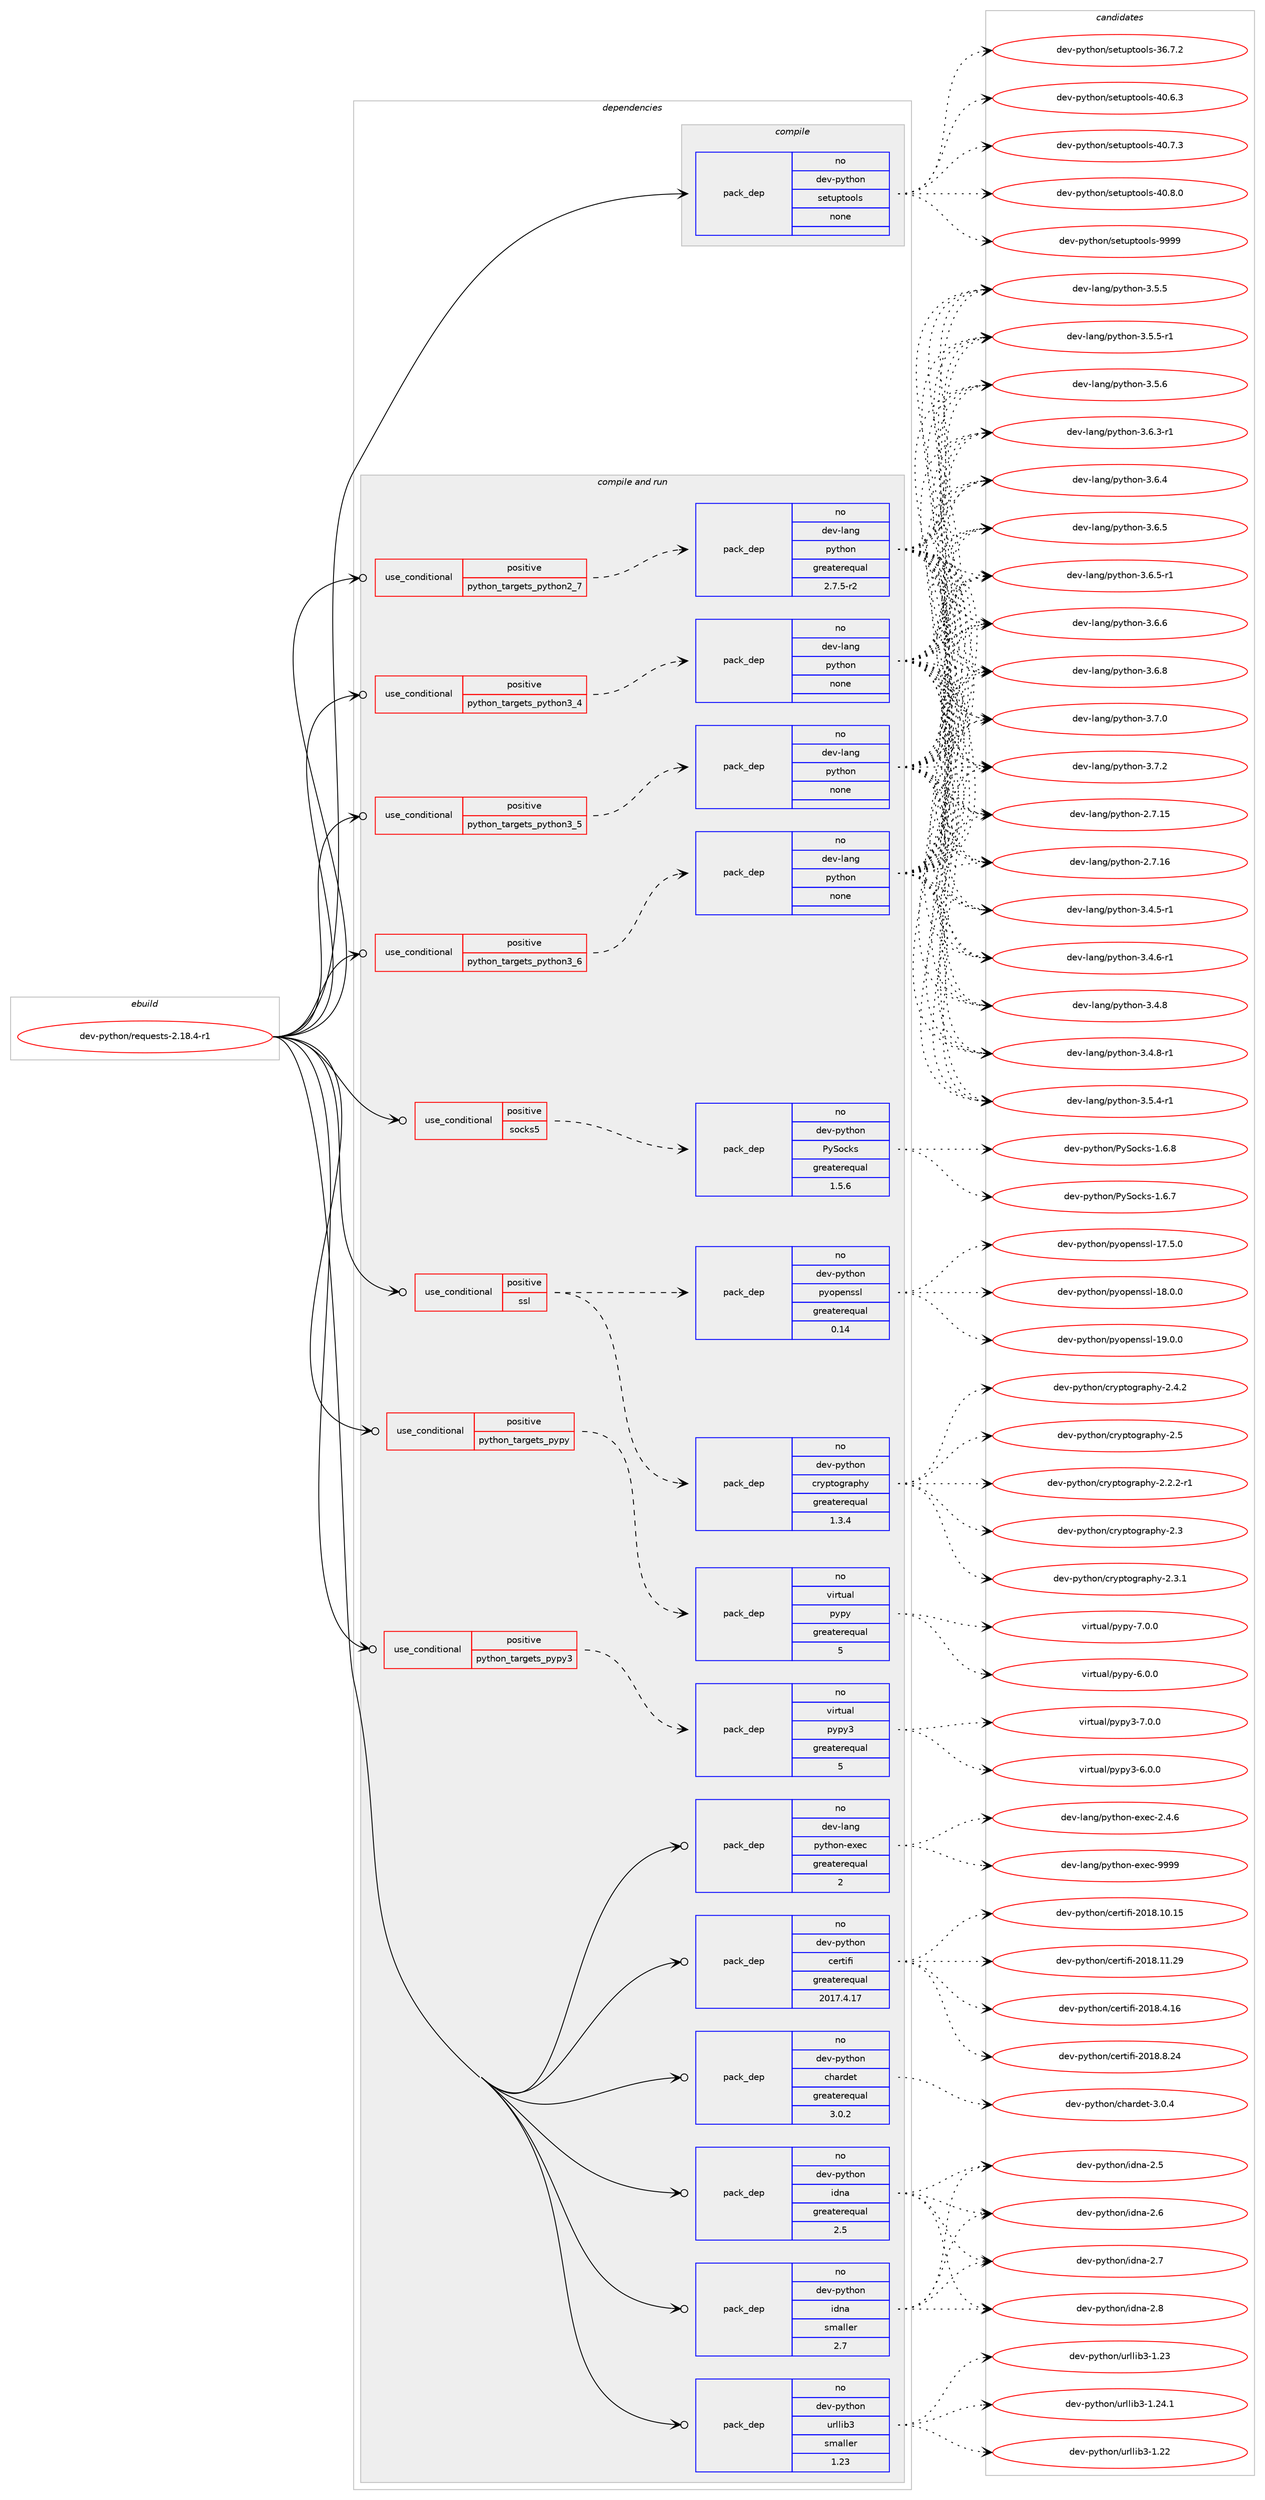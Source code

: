 digraph prolog {

# *************
# Graph options
# *************

newrank=true;
concentrate=true;
compound=true;
graph [rankdir=LR,fontname=Helvetica,fontsize=10,ranksep=1.5];#, ranksep=2.5, nodesep=0.2];
edge  [arrowhead=vee];
node  [fontname=Helvetica,fontsize=10];

# **********
# The ebuild
# **********

subgraph cluster_leftcol {
color=gray;
rank=same;
label=<<i>ebuild</i>>;
id [label="dev-python/requests-2.18.4-r1", color=red, width=4, href="../dev-python/requests-2.18.4-r1.svg"];
}

# ****************
# The dependencies
# ****************

subgraph cluster_midcol {
color=gray;
label=<<i>dependencies</i>>;
subgraph cluster_compile {
fillcolor="#eeeeee";
style=filled;
label=<<i>compile</i>>;
subgraph pack1031733 {
dependency1438862 [label=<<TABLE BORDER="0" CELLBORDER="1" CELLSPACING="0" CELLPADDING="4" WIDTH="220"><TR><TD ROWSPAN="6" CELLPADDING="30">pack_dep</TD></TR><TR><TD WIDTH="110">no</TD></TR><TR><TD>dev-python</TD></TR><TR><TD>setuptools</TD></TR><TR><TD>none</TD></TR><TR><TD></TD></TR></TABLE>>, shape=none, color=blue];
}
id:e -> dependency1438862:w [weight=20,style="solid",arrowhead="vee"];
}
subgraph cluster_compileandrun {
fillcolor="#eeeeee";
style=filled;
label=<<i>compile and run</i>>;
subgraph cond383769 {
dependency1438863 [label=<<TABLE BORDER="0" CELLBORDER="1" CELLSPACING="0" CELLPADDING="4"><TR><TD ROWSPAN="3" CELLPADDING="10">use_conditional</TD></TR><TR><TD>positive</TD></TR><TR><TD>python_targets_pypy</TD></TR></TABLE>>, shape=none, color=red];
subgraph pack1031734 {
dependency1438864 [label=<<TABLE BORDER="0" CELLBORDER="1" CELLSPACING="0" CELLPADDING="4" WIDTH="220"><TR><TD ROWSPAN="6" CELLPADDING="30">pack_dep</TD></TR><TR><TD WIDTH="110">no</TD></TR><TR><TD>virtual</TD></TR><TR><TD>pypy</TD></TR><TR><TD>greaterequal</TD></TR><TR><TD>5</TD></TR></TABLE>>, shape=none, color=blue];
}
dependency1438863:e -> dependency1438864:w [weight=20,style="dashed",arrowhead="vee"];
}
id:e -> dependency1438863:w [weight=20,style="solid",arrowhead="odotvee"];
subgraph cond383770 {
dependency1438865 [label=<<TABLE BORDER="0" CELLBORDER="1" CELLSPACING="0" CELLPADDING="4"><TR><TD ROWSPAN="3" CELLPADDING="10">use_conditional</TD></TR><TR><TD>positive</TD></TR><TR><TD>python_targets_pypy3</TD></TR></TABLE>>, shape=none, color=red];
subgraph pack1031735 {
dependency1438866 [label=<<TABLE BORDER="0" CELLBORDER="1" CELLSPACING="0" CELLPADDING="4" WIDTH="220"><TR><TD ROWSPAN="6" CELLPADDING="30">pack_dep</TD></TR><TR><TD WIDTH="110">no</TD></TR><TR><TD>virtual</TD></TR><TR><TD>pypy3</TD></TR><TR><TD>greaterequal</TD></TR><TR><TD>5</TD></TR></TABLE>>, shape=none, color=blue];
}
dependency1438865:e -> dependency1438866:w [weight=20,style="dashed",arrowhead="vee"];
}
id:e -> dependency1438865:w [weight=20,style="solid",arrowhead="odotvee"];
subgraph cond383771 {
dependency1438867 [label=<<TABLE BORDER="0" CELLBORDER="1" CELLSPACING="0" CELLPADDING="4"><TR><TD ROWSPAN="3" CELLPADDING="10">use_conditional</TD></TR><TR><TD>positive</TD></TR><TR><TD>python_targets_python2_7</TD></TR></TABLE>>, shape=none, color=red];
subgraph pack1031736 {
dependency1438868 [label=<<TABLE BORDER="0" CELLBORDER="1" CELLSPACING="0" CELLPADDING="4" WIDTH="220"><TR><TD ROWSPAN="6" CELLPADDING="30">pack_dep</TD></TR><TR><TD WIDTH="110">no</TD></TR><TR><TD>dev-lang</TD></TR><TR><TD>python</TD></TR><TR><TD>greaterequal</TD></TR><TR><TD>2.7.5-r2</TD></TR></TABLE>>, shape=none, color=blue];
}
dependency1438867:e -> dependency1438868:w [weight=20,style="dashed",arrowhead="vee"];
}
id:e -> dependency1438867:w [weight=20,style="solid",arrowhead="odotvee"];
subgraph cond383772 {
dependency1438869 [label=<<TABLE BORDER="0" CELLBORDER="1" CELLSPACING="0" CELLPADDING="4"><TR><TD ROWSPAN="3" CELLPADDING="10">use_conditional</TD></TR><TR><TD>positive</TD></TR><TR><TD>python_targets_python3_4</TD></TR></TABLE>>, shape=none, color=red];
subgraph pack1031737 {
dependency1438870 [label=<<TABLE BORDER="0" CELLBORDER="1" CELLSPACING="0" CELLPADDING="4" WIDTH="220"><TR><TD ROWSPAN="6" CELLPADDING="30">pack_dep</TD></TR><TR><TD WIDTH="110">no</TD></TR><TR><TD>dev-lang</TD></TR><TR><TD>python</TD></TR><TR><TD>none</TD></TR><TR><TD></TD></TR></TABLE>>, shape=none, color=blue];
}
dependency1438869:e -> dependency1438870:w [weight=20,style="dashed",arrowhead="vee"];
}
id:e -> dependency1438869:w [weight=20,style="solid",arrowhead="odotvee"];
subgraph cond383773 {
dependency1438871 [label=<<TABLE BORDER="0" CELLBORDER="1" CELLSPACING="0" CELLPADDING="4"><TR><TD ROWSPAN="3" CELLPADDING="10">use_conditional</TD></TR><TR><TD>positive</TD></TR><TR><TD>python_targets_python3_5</TD></TR></TABLE>>, shape=none, color=red];
subgraph pack1031738 {
dependency1438872 [label=<<TABLE BORDER="0" CELLBORDER="1" CELLSPACING="0" CELLPADDING="4" WIDTH="220"><TR><TD ROWSPAN="6" CELLPADDING="30">pack_dep</TD></TR><TR><TD WIDTH="110">no</TD></TR><TR><TD>dev-lang</TD></TR><TR><TD>python</TD></TR><TR><TD>none</TD></TR><TR><TD></TD></TR></TABLE>>, shape=none, color=blue];
}
dependency1438871:e -> dependency1438872:w [weight=20,style="dashed",arrowhead="vee"];
}
id:e -> dependency1438871:w [weight=20,style="solid",arrowhead="odotvee"];
subgraph cond383774 {
dependency1438873 [label=<<TABLE BORDER="0" CELLBORDER="1" CELLSPACING="0" CELLPADDING="4"><TR><TD ROWSPAN="3" CELLPADDING="10">use_conditional</TD></TR><TR><TD>positive</TD></TR><TR><TD>python_targets_python3_6</TD></TR></TABLE>>, shape=none, color=red];
subgraph pack1031739 {
dependency1438874 [label=<<TABLE BORDER="0" CELLBORDER="1" CELLSPACING="0" CELLPADDING="4" WIDTH="220"><TR><TD ROWSPAN="6" CELLPADDING="30">pack_dep</TD></TR><TR><TD WIDTH="110">no</TD></TR><TR><TD>dev-lang</TD></TR><TR><TD>python</TD></TR><TR><TD>none</TD></TR><TR><TD></TD></TR></TABLE>>, shape=none, color=blue];
}
dependency1438873:e -> dependency1438874:w [weight=20,style="dashed",arrowhead="vee"];
}
id:e -> dependency1438873:w [weight=20,style="solid",arrowhead="odotvee"];
subgraph cond383775 {
dependency1438875 [label=<<TABLE BORDER="0" CELLBORDER="1" CELLSPACING="0" CELLPADDING="4"><TR><TD ROWSPAN="3" CELLPADDING="10">use_conditional</TD></TR><TR><TD>positive</TD></TR><TR><TD>socks5</TD></TR></TABLE>>, shape=none, color=red];
subgraph pack1031740 {
dependency1438876 [label=<<TABLE BORDER="0" CELLBORDER="1" CELLSPACING="0" CELLPADDING="4" WIDTH="220"><TR><TD ROWSPAN="6" CELLPADDING="30">pack_dep</TD></TR><TR><TD WIDTH="110">no</TD></TR><TR><TD>dev-python</TD></TR><TR><TD>PySocks</TD></TR><TR><TD>greaterequal</TD></TR><TR><TD>1.5.6</TD></TR></TABLE>>, shape=none, color=blue];
}
dependency1438875:e -> dependency1438876:w [weight=20,style="dashed",arrowhead="vee"];
}
id:e -> dependency1438875:w [weight=20,style="solid",arrowhead="odotvee"];
subgraph cond383776 {
dependency1438877 [label=<<TABLE BORDER="0" CELLBORDER="1" CELLSPACING="0" CELLPADDING="4"><TR><TD ROWSPAN="3" CELLPADDING="10">use_conditional</TD></TR><TR><TD>positive</TD></TR><TR><TD>ssl</TD></TR></TABLE>>, shape=none, color=red];
subgraph pack1031741 {
dependency1438878 [label=<<TABLE BORDER="0" CELLBORDER="1" CELLSPACING="0" CELLPADDING="4" WIDTH="220"><TR><TD ROWSPAN="6" CELLPADDING="30">pack_dep</TD></TR><TR><TD WIDTH="110">no</TD></TR><TR><TD>dev-python</TD></TR><TR><TD>cryptography</TD></TR><TR><TD>greaterequal</TD></TR><TR><TD>1.3.4</TD></TR></TABLE>>, shape=none, color=blue];
}
dependency1438877:e -> dependency1438878:w [weight=20,style="dashed",arrowhead="vee"];
subgraph pack1031742 {
dependency1438879 [label=<<TABLE BORDER="0" CELLBORDER="1" CELLSPACING="0" CELLPADDING="4" WIDTH="220"><TR><TD ROWSPAN="6" CELLPADDING="30">pack_dep</TD></TR><TR><TD WIDTH="110">no</TD></TR><TR><TD>dev-python</TD></TR><TR><TD>pyopenssl</TD></TR><TR><TD>greaterequal</TD></TR><TR><TD>0.14</TD></TR></TABLE>>, shape=none, color=blue];
}
dependency1438877:e -> dependency1438879:w [weight=20,style="dashed",arrowhead="vee"];
}
id:e -> dependency1438877:w [weight=20,style="solid",arrowhead="odotvee"];
subgraph pack1031743 {
dependency1438880 [label=<<TABLE BORDER="0" CELLBORDER="1" CELLSPACING="0" CELLPADDING="4" WIDTH="220"><TR><TD ROWSPAN="6" CELLPADDING="30">pack_dep</TD></TR><TR><TD WIDTH="110">no</TD></TR><TR><TD>dev-lang</TD></TR><TR><TD>python-exec</TD></TR><TR><TD>greaterequal</TD></TR><TR><TD>2</TD></TR></TABLE>>, shape=none, color=blue];
}
id:e -> dependency1438880:w [weight=20,style="solid",arrowhead="odotvee"];
subgraph pack1031744 {
dependency1438881 [label=<<TABLE BORDER="0" CELLBORDER="1" CELLSPACING="0" CELLPADDING="4" WIDTH="220"><TR><TD ROWSPAN="6" CELLPADDING="30">pack_dep</TD></TR><TR><TD WIDTH="110">no</TD></TR><TR><TD>dev-python</TD></TR><TR><TD>certifi</TD></TR><TR><TD>greaterequal</TD></TR><TR><TD>2017.4.17</TD></TR></TABLE>>, shape=none, color=blue];
}
id:e -> dependency1438881:w [weight=20,style="solid",arrowhead="odotvee"];
subgraph pack1031745 {
dependency1438882 [label=<<TABLE BORDER="0" CELLBORDER="1" CELLSPACING="0" CELLPADDING="4" WIDTH="220"><TR><TD ROWSPAN="6" CELLPADDING="30">pack_dep</TD></TR><TR><TD WIDTH="110">no</TD></TR><TR><TD>dev-python</TD></TR><TR><TD>chardet</TD></TR><TR><TD>greaterequal</TD></TR><TR><TD>3.0.2</TD></TR></TABLE>>, shape=none, color=blue];
}
id:e -> dependency1438882:w [weight=20,style="solid",arrowhead="odotvee"];
subgraph pack1031746 {
dependency1438883 [label=<<TABLE BORDER="0" CELLBORDER="1" CELLSPACING="0" CELLPADDING="4" WIDTH="220"><TR><TD ROWSPAN="6" CELLPADDING="30">pack_dep</TD></TR><TR><TD WIDTH="110">no</TD></TR><TR><TD>dev-python</TD></TR><TR><TD>idna</TD></TR><TR><TD>greaterequal</TD></TR><TR><TD>2.5</TD></TR></TABLE>>, shape=none, color=blue];
}
id:e -> dependency1438883:w [weight=20,style="solid",arrowhead="odotvee"];
subgraph pack1031747 {
dependency1438884 [label=<<TABLE BORDER="0" CELLBORDER="1" CELLSPACING="0" CELLPADDING="4" WIDTH="220"><TR><TD ROWSPAN="6" CELLPADDING="30">pack_dep</TD></TR><TR><TD WIDTH="110">no</TD></TR><TR><TD>dev-python</TD></TR><TR><TD>idna</TD></TR><TR><TD>smaller</TD></TR><TR><TD>2.7</TD></TR></TABLE>>, shape=none, color=blue];
}
id:e -> dependency1438884:w [weight=20,style="solid",arrowhead="odotvee"];
subgraph pack1031748 {
dependency1438885 [label=<<TABLE BORDER="0" CELLBORDER="1" CELLSPACING="0" CELLPADDING="4" WIDTH="220"><TR><TD ROWSPAN="6" CELLPADDING="30">pack_dep</TD></TR><TR><TD WIDTH="110">no</TD></TR><TR><TD>dev-python</TD></TR><TR><TD>urllib3</TD></TR><TR><TD>smaller</TD></TR><TR><TD>1.23</TD></TR></TABLE>>, shape=none, color=blue];
}
id:e -> dependency1438885:w [weight=20,style="solid",arrowhead="odotvee"];
}
subgraph cluster_run {
fillcolor="#eeeeee";
style=filled;
label=<<i>run</i>>;
}
}

# **************
# The candidates
# **************

subgraph cluster_choices {
rank=same;
color=gray;
label=<<i>candidates</i>>;

subgraph choice1031733 {
color=black;
nodesep=1;
choice100101118451121211161041111104711510111611711211611111110811545515446554650 [label="dev-python/setuptools-36.7.2", color=red, width=4,href="../dev-python/setuptools-36.7.2.svg"];
choice100101118451121211161041111104711510111611711211611111110811545524846544651 [label="dev-python/setuptools-40.6.3", color=red, width=4,href="../dev-python/setuptools-40.6.3.svg"];
choice100101118451121211161041111104711510111611711211611111110811545524846554651 [label="dev-python/setuptools-40.7.3", color=red, width=4,href="../dev-python/setuptools-40.7.3.svg"];
choice100101118451121211161041111104711510111611711211611111110811545524846564648 [label="dev-python/setuptools-40.8.0", color=red, width=4,href="../dev-python/setuptools-40.8.0.svg"];
choice10010111845112121116104111110471151011161171121161111111081154557575757 [label="dev-python/setuptools-9999", color=red, width=4,href="../dev-python/setuptools-9999.svg"];
dependency1438862:e -> choice100101118451121211161041111104711510111611711211611111110811545515446554650:w [style=dotted,weight="100"];
dependency1438862:e -> choice100101118451121211161041111104711510111611711211611111110811545524846544651:w [style=dotted,weight="100"];
dependency1438862:e -> choice100101118451121211161041111104711510111611711211611111110811545524846554651:w [style=dotted,weight="100"];
dependency1438862:e -> choice100101118451121211161041111104711510111611711211611111110811545524846564648:w [style=dotted,weight="100"];
dependency1438862:e -> choice10010111845112121116104111110471151011161171121161111111081154557575757:w [style=dotted,weight="100"];
}
subgraph choice1031734 {
color=black;
nodesep=1;
choice1181051141161179710847112121112121455446484648 [label="virtual/pypy-6.0.0", color=red, width=4,href="../virtual/pypy-6.0.0.svg"];
choice1181051141161179710847112121112121455546484648 [label="virtual/pypy-7.0.0", color=red, width=4,href="../virtual/pypy-7.0.0.svg"];
dependency1438864:e -> choice1181051141161179710847112121112121455446484648:w [style=dotted,weight="100"];
dependency1438864:e -> choice1181051141161179710847112121112121455546484648:w [style=dotted,weight="100"];
}
subgraph choice1031735 {
color=black;
nodesep=1;
choice118105114116117971084711212111212151455446484648 [label="virtual/pypy3-6.0.0", color=red, width=4,href="../virtual/pypy3-6.0.0.svg"];
choice118105114116117971084711212111212151455546484648 [label="virtual/pypy3-7.0.0", color=red, width=4,href="../virtual/pypy3-7.0.0.svg"];
dependency1438866:e -> choice118105114116117971084711212111212151455446484648:w [style=dotted,weight="100"];
dependency1438866:e -> choice118105114116117971084711212111212151455546484648:w [style=dotted,weight="100"];
}
subgraph choice1031736 {
color=black;
nodesep=1;
choice10010111845108971101034711212111610411111045504655464953 [label="dev-lang/python-2.7.15", color=red, width=4,href="../dev-lang/python-2.7.15.svg"];
choice10010111845108971101034711212111610411111045504655464954 [label="dev-lang/python-2.7.16", color=red, width=4,href="../dev-lang/python-2.7.16.svg"];
choice1001011184510897110103471121211161041111104551465246534511449 [label="dev-lang/python-3.4.5-r1", color=red, width=4,href="../dev-lang/python-3.4.5-r1.svg"];
choice1001011184510897110103471121211161041111104551465246544511449 [label="dev-lang/python-3.4.6-r1", color=red, width=4,href="../dev-lang/python-3.4.6-r1.svg"];
choice100101118451089711010347112121116104111110455146524656 [label="dev-lang/python-3.4.8", color=red, width=4,href="../dev-lang/python-3.4.8.svg"];
choice1001011184510897110103471121211161041111104551465246564511449 [label="dev-lang/python-3.4.8-r1", color=red, width=4,href="../dev-lang/python-3.4.8-r1.svg"];
choice1001011184510897110103471121211161041111104551465346524511449 [label="dev-lang/python-3.5.4-r1", color=red, width=4,href="../dev-lang/python-3.5.4-r1.svg"];
choice100101118451089711010347112121116104111110455146534653 [label="dev-lang/python-3.5.5", color=red, width=4,href="../dev-lang/python-3.5.5.svg"];
choice1001011184510897110103471121211161041111104551465346534511449 [label="dev-lang/python-3.5.5-r1", color=red, width=4,href="../dev-lang/python-3.5.5-r1.svg"];
choice100101118451089711010347112121116104111110455146534654 [label="dev-lang/python-3.5.6", color=red, width=4,href="../dev-lang/python-3.5.6.svg"];
choice1001011184510897110103471121211161041111104551465446514511449 [label="dev-lang/python-3.6.3-r1", color=red, width=4,href="../dev-lang/python-3.6.3-r1.svg"];
choice100101118451089711010347112121116104111110455146544652 [label="dev-lang/python-3.6.4", color=red, width=4,href="../dev-lang/python-3.6.4.svg"];
choice100101118451089711010347112121116104111110455146544653 [label="dev-lang/python-3.6.5", color=red, width=4,href="../dev-lang/python-3.6.5.svg"];
choice1001011184510897110103471121211161041111104551465446534511449 [label="dev-lang/python-3.6.5-r1", color=red, width=4,href="../dev-lang/python-3.6.5-r1.svg"];
choice100101118451089711010347112121116104111110455146544654 [label="dev-lang/python-3.6.6", color=red, width=4,href="../dev-lang/python-3.6.6.svg"];
choice100101118451089711010347112121116104111110455146544656 [label="dev-lang/python-3.6.8", color=red, width=4,href="../dev-lang/python-3.6.8.svg"];
choice100101118451089711010347112121116104111110455146554648 [label="dev-lang/python-3.7.0", color=red, width=4,href="../dev-lang/python-3.7.0.svg"];
choice100101118451089711010347112121116104111110455146554650 [label="dev-lang/python-3.7.2", color=red, width=4,href="../dev-lang/python-3.7.2.svg"];
dependency1438868:e -> choice10010111845108971101034711212111610411111045504655464953:w [style=dotted,weight="100"];
dependency1438868:e -> choice10010111845108971101034711212111610411111045504655464954:w [style=dotted,weight="100"];
dependency1438868:e -> choice1001011184510897110103471121211161041111104551465246534511449:w [style=dotted,weight="100"];
dependency1438868:e -> choice1001011184510897110103471121211161041111104551465246544511449:w [style=dotted,weight="100"];
dependency1438868:e -> choice100101118451089711010347112121116104111110455146524656:w [style=dotted,weight="100"];
dependency1438868:e -> choice1001011184510897110103471121211161041111104551465246564511449:w [style=dotted,weight="100"];
dependency1438868:e -> choice1001011184510897110103471121211161041111104551465346524511449:w [style=dotted,weight="100"];
dependency1438868:e -> choice100101118451089711010347112121116104111110455146534653:w [style=dotted,weight="100"];
dependency1438868:e -> choice1001011184510897110103471121211161041111104551465346534511449:w [style=dotted,weight="100"];
dependency1438868:e -> choice100101118451089711010347112121116104111110455146534654:w [style=dotted,weight="100"];
dependency1438868:e -> choice1001011184510897110103471121211161041111104551465446514511449:w [style=dotted,weight="100"];
dependency1438868:e -> choice100101118451089711010347112121116104111110455146544652:w [style=dotted,weight="100"];
dependency1438868:e -> choice100101118451089711010347112121116104111110455146544653:w [style=dotted,weight="100"];
dependency1438868:e -> choice1001011184510897110103471121211161041111104551465446534511449:w [style=dotted,weight="100"];
dependency1438868:e -> choice100101118451089711010347112121116104111110455146544654:w [style=dotted,weight="100"];
dependency1438868:e -> choice100101118451089711010347112121116104111110455146544656:w [style=dotted,weight="100"];
dependency1438868:e -> choice100101118451089711010347112121116104111110455146554648:w [style=dotted,weight="100"];
dependency1438868:e -> choice100101118451089711010347112121116104111110455146554650:w [style=dotted,weight="100"];
}
subgraph choice1031737 {
color=black;
nodesep=1;
choice10010111845108971101034711212111610411111045504655464953 [label="dev-lang/python-2.7.15", color=red, width=4,href="../dev-lang/python-2.7.15.svg"];
choice10010111845108971101034711212111610411111045504655464954 [label="dev-lang/python-2.7.16", color=red, width=4,href="../dev-lang/python-2.7.16.svg"];
choice1001011184510897110103471121211161041111104551465246534511449 [label="dev-lang/python-3.4.5-r1", color=red, width=4,href="../dev-lang/python-3.4.5-r1.svg"];
choice1001011184510897110103471121211161041111104551465246544511449 [label="dev-lang/python-3.4.6-r1", color=red, width=4,href="../dev-lang/python-3.4.6-r1.svg"];
choice100101118451089711010347112121116104111110455146524656 [label="dev-lang/python-3.4.8", color=red, width=4,href="../dev-lang/python-3.4.8.svg"];
choice1001011184510897110103471121211161041111104551465246564511449 [label="dev-lang/python-3.4.8-r1", color=red, width=4,href="../dev-lang/python-3.4.8-r1.svg"];
choice1001011184510897110103471121211161041111104551465346524511449 [label="dev-lang/python-3.5.4-r1", color=red, width=4,href="../dev-lang/python-3.5.4-r1.svg"];
choice100101118451089711010347112121116104111110455146534653 [label="dev-lang/python-3.5.5", color=red, width=4,href="../dev-lang/python-3.5.5.svg"];
choice1001011184510897110103471121211161041111104551465346534511449 [label="dev-lang/python-3.5.5-r1", color=red, width=4,href="../dev-lang/python-3.5.5-r1.svg"];
choice100101118451089711010347112121116104111110455146534654 [label="dev-lang/python-3.5.6", color=red, width=4,href="../dev-lang/python-3.5.6.svg"];
choice1001011184510897110103471121211161041111104551465446514511449 [label="dev-lang/python-3.6.3-r1", color=red, width=4,href="../dev-lang/python-3.6.3-r1.svg"];
choice100101118451089711010347112121116104111110455146544652 [label="dev-lang/python-3.6.4", color=red, width=4,href="../dev-lang/python-3.6.4.svg"];
choice100101118451089711010347112121116104111110455146544653 [label="dev-lang/python-3.6.5", color=red, width=4,href="../dev-lang/python-3.6.5.svg"];
choice1001011184510897110103471121211161041111104551465446534511449 [label="dev-lang/python-3.6.5-r1", color=red, width=4,href="../dev-lang/python-3.6.5-r1.svg"];
choice100101118451089711010347112121116104111110455146544654 [label="dev-lang/python-3.6.6", color=red, width=4,href="../dev-lang/python-3.6.6.svg"];
choice100101118451089711010347112121116104111110455146544656 [label="dev-lang/python-3.6.8", color=red, width=4,href="../dev-lang/python-3.6.8.svg"];
choice100101118451089711010347112121116104111110455146554648 [label="dev-lang/python-3.7.0", color=red, width=4,href="../dev-lang/python-3.7.0.svg"];
choice100101118451089711010347112121116104111110455146554650 [label="dev-lang/python-3.7.2", color=red, width=4,href="../dev-lang/python-3.7.2.svg"];
dependency1438870:e -> choice10010111845108971101034711212111610411111045504655464953:w [style=dotted,weight="100"];
dependency1438870:e -> choice10010111845108971101034711212111610411111045504655464954:w [style=dotted,weight="100"];
dependency1438870:e -> choice1001011184510897110103471121211161041111104551465246534511449:w [style=dotted,weight="100"];
dependency1438870:e -> choice1001011184510897110103471121211161041111104551465246544511449:w [style=dotted,weight="100"];
dependency1438870:e -> choice100101118451089711010347112121116104111110455146524656:w [style=dotted,weight="100"];
dependency1438870:e -> choice1001011184510897110103471121211161041111104551465246564511449:w [style=dotted,weight="100"];
dependency1438870:e -> choice1001011184510897110103471121211161041111104551465346524511449:w [style=dotted,weight="100"];
dependency1438870:e -> choice100101118451089711010347112121116104111110455146534653:w [style=dotted,weight="100"];
dependency1438870:e -> choice1001011184510897110103471121211161041111104551465346534511449:w [style=dotted,weight="100"];
dependency1438870:e -> choice100101118451089711010347112121116104111110455146534654:w [style=dotted,weight="100"];
dependency1438870:e -> choice1001011184510897110103471121211161041111104551465446514511449:w [style=dotted,weight="100"];
dependency1438870:e -> choice100101118451089711010347112121116104111110455146544652:w [style=dotted,weight="100"];
dependency1438870:e -> choice100101118451089711010347112121116104111110455146544653:w [style=dotted,weight="100"];
dependency1438870:e -> choice1001011184510897110103471121211161041111104551465446534511449:w [style=dotted,weight="100"];
dependency1438870:e -> choice100101118451089711010347112121116104111110455146544654:w [style=dotted,weight="100"];
dependency1438870:e -> choice100101118451089711010347112121116104111110455146544656:w [style=dotted,weight="100"];
dependency1438870:e -> choice100101118451089711010347112121116104111110455146554648:w [style=dotted,weight="100"];
dependency1438870:e -> choice100101118451089711010347112121116104111110455146554650:w [style=dotted,weight="100"];
}
subgraph choice1031738 {
color=black;
nodesep=1;
choice10010111845108971101034711212111610411111045504655464953 [label="dev-lang/python-2.7.15", color=red, width=4,href="../dev-lang/python-2.7.15.svg"];
choice10010111845108971101034711212111610411111045504655464954 [label="dev-lang/python-2.7.16", color=red, width=4,href="../dev-lang/python-2.7.16.svg"];
choice1001011184510897110103471121211161041111104551465246534511449 [label="dev-lang/python-3.4.5-r1", color=red, width=4,href="../dev-lang/python-3.4.5-r1.svg"];
choice1001011184510897110103471121211161041111104551465246544511449 [label="dev-lang/python-3.4.6-r1", color=red, width=4,href="../dev-lang/python-3.4.6-r1.svg"];
choice100101118451089711010347112121116104111110455146524656 [label="dev-lang/python-3.4.8", color=red, width=4,href="../dev-lang/python-3.4.8.svg"];
choice1001011184510897110103471121211161041111104551465246564511449 [label="dev-lang/python-3.4.8-r1", color=red, width=4,href="../dev-lang/python-3.4.8-r1.svg"];
choice1001011184510897110103471121211161041111104551465346524511449 [label="dev-lang/python-3.5.4-r1", color=red, width=4,href="../dev-lang/python-3.5.4-r1.svg"];
choice100101118451089711010347112121116104111110455146534653 [label="dev-lang/python-3.5.5", color=red, width=4,href="../dev-lang/python-3.5.5.svg"];
choice1001011184510897110103471121211161041111104551465346534511449 [label="dev-lang/python-3.5.5-r1", color=red, width=4,href="../dev-lang/python-3.5.5-r1.svg"];
choice100101118451089711010347112121116104111110455146534654 [label="dev-lang/python-3.5.6", color=red, width=4,href="../dev-lang/python-3.5.6.svg"];
choice1001011184510897110103471121211161041111104551465446514511449 [label="dev-lang/python-3.6.3-r1", color=red, width=4,href="../dev-lang/python-3.6.3-r1.svg"];
choice100101118451089711010347112121116104111110455146544652 [label="dev-lang/python-3.6.4", color=red, width=4,href="../dev-lang/python-3.6.4.svg"];
choice100101118451089711010347112121116104111110455146544653 [label="dev-lang/python-3.6.5", color=red, width=4,href="../dev-lang/python-3.6.5.svg"];
choice1001011184510897110103471121211161041111104551465446534511449 [label="dev-lang/python-3.6.5-r1", color=red, width=4,href="../dev-lang/python-3.6.5-r1.svg"];
choice100101118451089711010347112121116104111110455146544654 [label="dev-lang/python-3.6.6", color=red, width=4,href="../dev-lang/python-3.6.6.svg"];
choice100101118451089711010347112121116104111110455146544656 [label="dev-lang/python-3.6.8", color=red, width=4,href="../dev-lang/python-3.6.8.svg"];
choice100101118451089711010347112121116104111110455146554648 [label="dev-lang/python-3.7.0", color=red, width=4,href="../dev-lang/python-3.7.0.svg"];
choice100101118451089711010347112121116104111110455146554650 [label="dev-lang/python-3.7.2", color=red, width=4,href="../dev-lang/python-3.7.2.svg"];
dependency1438872:e -> choice10010111845108971101034711212111610411111045504655464953:w [style=dotted,weight="100"];
dependency1438872:e -> choice10010111845108971101034711212111610411111045504655464954:w [style=dotted,weight="100"];
dependency1438872:e -> choice1001011184510897110103471121211161041111104551465246534511449:w [style=dotted,weight="100"];
dependency1438872:e -> choice1001011184510897110103471121211161041111104551465246544511449:w [style=dotted,weight="100"];
dependency1438872:e -> choice100101118451089711010347112121116104111110455146524656:w [style=dotted,weight="100"];
dependency1438872:e -> choice1001011184510897110103471121211161041111104551465246564511449:w [style=dotted,weight="100"];
dependency1438872:e -> choice1001011184510897110103471121211161041111104551465346524511449:w [style=dotted,weight="100"];
dependency1438872:e -> choice100101118451089711010347112121116104111110455146534653:w [style=dotted,weight="100"];
dependency1438872:e -> choice1001011184510897110103471121211161041111104551465346534511449:w [style=dotted,weight="100"];
dependency1438872:e -> choice100101118451089711010347112121116104111110455146534654:w [style=dotted,weight="100"];
dependency1438872:e -> choice1001011184510897110103471121211161041111104551465446514511449:w [style=dotted,weight="100"];
dependency1438872:e -> choice100101118451089711010347112121116104111110455146544652:w [style=dotted,weight="100"];
dependency1438872:e -> choice100101118451089711010347112121116104111110455146544653:w [style=dotted,weight="100"];
dependency1438872:e -> choice1001011184510897110103471121211161041111104551465446534511449:w [style=dotted,weight="100"];
dependency1438872:e -> choice100101118451089711010347112121116104111110455146544654:w [style=dotted,weight="100"];
dependency1438872:e -> choice100101118451089711010347112121116104111110455146544656:w [style=dotted,weight="100"];
dependency1438872:e -> choice100101118451089711010347112121116104111110455146554648:w [style=dotted,weight="100"];
dependency1438872:e -> choice100101118451089711010347112121116104111110455146554650:w [style=dotted,weight="100"];
}
subgraph choice1031739 {
color=black;
nodesep=1;
choice10010111845108971101034711212111610411111045504655464953 [label="dev-lang/python-2.7.15", color=red, width=4,href="../dev-lang/python-2.7.15.svg"];
choice10010111845108971101034711212111610411111045504655464954 [label="dev-lang/python-2.7.16", color=red, width=4,href="../dev-lang/python-2.7.16.svg"];
choice1001011184510897110103471121211161041111104551465246534511449 [label="dev-lang/python-3.4.5-r1", color=red, width=4,href="../dev-lang/python-3.4.5-r1.svg"];
choice1001011184510897110103471121211161041111104551465246544511449 [label="dev-lang/python-3.4.6-r1", color=red, width=4,href="../dev-lang/python-3.4.6-r1.svg"];
choice100101118451089711010347112121116104111110455146524656 [label="dev-lang/python-3.4.8", color=red, width=4,href="../dev-lang/python-3.4.8.svg"];
choice1001011184510897110103471121211161041111104551465246564511449 [label="dev-lang/python-3.4.8-r1", color=red, width=4,href="../dev-lang/python-3.4.8-r1.svg"];
choice1001011184510897110103471121211161041111104551465346524511449 [label="dev-lang/python-3.5.4-r1", color=red, width=4,href="../dev-lang/python-3.5.4-r1.svg"];
choice100101118451089711010347112121116104111110455146534653 [label="dev-lang/python-3.5.5", color=red, width=4,href="../dev-lang/python-3.5.5.svg"];
choice1001011184510897110103471121211161041111104551465346534511449 [label="dev-lang/python-3.5.5-r1", color=red, width=4,href="../dev-lang/python-3.5.5-r1.svg"];
choice100101118451089711010347112121116104111110455146534654 [label="dev-lang/python-3.5.6", color=red, width=4,href="../dev-lang/python-3.5.6.svg"];
choice1001011184510897110103471121211161041111104551465446514511449 [label="dev-lang/python-3.6.3-r1", color=red, width=4,href="../dev-lang/python-3.6.3-r1.svg"];
choice100101118451089711010347112121116104111110455146544652 [label="dev-lang/python-3.6.4", color=red, width=4,href="../dev-lang/python-3.6.4.svg"];
choice100101118451089711010347112121116104111110455146544653 [label="dev-lang/python-3.6.5", color=red, width=4,href="../dev-lang/python-3.6.5.svg"];
choice1001011184510897110103471121211161041111104551465446534511449 [label="dev-lang/python-3.6.5-r1", color=red, width=4,href="../dev-lang/python-3.6.5-r1.svg"];
choice100101118451089711010347112121116104111110455146544654 [label="dev-lang/python-3.6.6", color=red, width=4,href="../dev-lang/python-3.6.6.svg"];
choice100101118451089711010347112121116104111110455146544656 [label="dev-lang/python-3.6.8", color=red, width=4,href="../dev-lang/python-3.6.8.svg"];
choice100101118451089711010347112121116104111110455146554648 [label="dev-lang/python-3.7.0", color=red, width=4,href="../dev-lang/python-3.7.0.svg"];
choice100101118451089711010347112121116104111110455146554650 [label="dev-lang/python-3.7.2", color=red, width=4,href="../dev-lang/python-3.7.2.svg"];
dependency1438874:e -> choice10010111845108971101034711212111610411111045504655464953:w [style=dotted,weight="100"];
dependency1438874:e -> choice10010111845108971101034711212111610411111045504655464954:w [style=dotted,weight="100"];
dependency1438874:e -> choice1001011184510897110103471121211161041111104551465246534511449:w [style=dotted,weight="100"];
dependency1438874:e -> choice1001011184510897110103471121211161041111104551465246544511449:w [style=dotted,weight="100"];
dependency1438874:e -> choice100101118451089711010347112121116104111110455146524656:w [style=dotted,weight="100"];
dependency1438874:e -> choice1001011184510897110103471121211161041111104551465246564511449:w [style=dotted,weight="100"];
dependency1438874:e -> choice1001011184510897110103471121211161041111104551465346524511449:w [style=dotted,weight="100"];
dependency1438874:e -> choice100101118451089711010347112121116104111110455146534653:w [style=dotted,weight="100"];
dependency1438874:e -> choice1001011184510897110103471121211161041111104551465346534511449:w [style=dotted,weight="100"];
dependency1438874:e -> choice100101118451089711010347112121116104111110455146534654:w [style=dotted,weight="100"];
dependency1438874:e -> choice1001011184510897110103471121211161041111104551465446514511449:w [style=dotted,weight="100"];
dependency1438874:e -> choice100101118451089711010347112121116104111110455146544652:w [style=dotted,weight="100"];
dependency1438874:e -> choice100101118451089711010347112121116104111110455146544653:w [style=dotted,weight="100"];
dependency1438874:e -> choice1001011184510897110103471121211161041111104551465446534511449:w [style=dotted,weight="100"];
dependency1438874:e -> choice100101118451089711010347112121116104111110455146544654:w [style=dotted,weight="100"];
dependency1438874:e -> choice100101118451089711010347112121116104111110455146544656:w [style=dotted,weight="100"];
dependency1438874:e -> choice100101118451089711010347112121116104111110455146554648:w [style=dotted,weight="100"];
dependency1438874:e -> choice100101118451089711010347112121116104111110455146554650:w [style=dotted,weight="100"];
}
subgraph choice1031740 {
color=black;
nodesep=1;
choice1001011184511212111610411111047801218311199107115454946544655 [label="dev-python/PySocks-1.6.7", color=red, width=4,href="../dev-python/PySocks-1.6.7.svg"];
choice1001011184511212111610411111047801218311199107115454946544656 [label="dev-python/PySocks-1.6.8", color=red, width=4,href="../dev-python/PySocks-1.6.8.svg"];
dependency1438876:e -> choice1001011184511212111610411111047801218311199107115454946544655:w [style=dotted,weight="100"];
dependency1438876:e -> choice1001011184511212111610411111047801218311199107115454946544656:w [style=dotted,weight="100"];
}
subgraph choice1031741 {
color=black;
nodesep=1;
choice100101118451121211161041111104799114121112116111103114971121041214550465046504511449 [label="dev-python/cryptography-2.2.2-r1", color=red, width=4,href="../dev-python/cryptography-2.2.2-r1.svg"];
choice1001011184511212111610411111047991141211121161111031149711210412145504651 [label="dev-python/cryptography-2.3", color=red, width=4,href="../dev-python/cryptography-2.3.svg"];
choice10010111845112121116104111110479911412111211611110311497112104121455046514649 [label="dev-python/cryptography-2.3.1", color=red, width=4,href="../dev-python/cryptography-2.3.1.svg"];
choice10010111845112121116104111110479911412111211611110311497112104121455046524650 [label="dev-python/cryptography-2.4.2", color=red, width=4,href="../dev-python/cryptography-2.4.2.svg"];
choice1001011184511212111610411111047991141211121161111031149711210412145504653 [label="dev-python/cryptography-2.5", color=red, width=4,href="../dev-python/cryptography-2.5.svg"];
dependency1438878:e -> choice100101118451121211161041111104799114121112116111103114971121041214550465046504511449:w [style=dotted,weight="100"];
dependency1438878:e -> choice1001011184511212111610411111047991141211121161111031149711210412145504651:w [style=dotted,weight="100"];
dependency1438878:e -> choice10010111845112121116104111110479911412111211611110311497112104121455046514649:w [style=dotted,weight="100"];
dependency1438878:e -> choice10010111845112121116104111110479911412111211611110311497112104121455046524650:w [style=dotted,weight="100"];
dependency1438878:e -> choice1001011184511212111610411111047991141211121161111031149711210412145504653:w [style=dotted,weight="100"];
}
subgraph choice1031742 {
color=black;
nodesep=1;
choice100101118451121211161041111104711212111111210111011511510845495546534648 [label="dev-python/pyopenssl-17.5.0", color=red, width=4,href="../dev-python/pyopenssl-17.5.0.svg"];
choice100101118451121211161041111104711212111111210111011511510845495646484648 [label="dev-python/pyopenssl-18.0.0", color=red, width=4,href="../dev-python/pyopenssl-18.0.0.svg"];
choice100101118451121211161041111104711212111111210111011511510845495746484648 [label="dev-python/pyopenssl-19.0.0", color=red, width=4,href="../dev-python/pyopenssl-19.0.0.svg"];
dependency1438879:e -> choice100101118451121211161041111104711212111111210111011511510845495546534648:w [style=dotted,weight="100"];
dependency1438879:e -> choice100101118451121211161041111104711212111111210111011511510845495646484648:w [style=dotted,weight="100"];
dependency1438879:e -> choice100101118451121211161041111104711212111111210111011511510845495746484648:w [style=dotted,weight="100"];
}
subgraph choice1031743 {
color=black;
nodesep=1;
choice1001011184510897110103471121211161041111104510112010199455046524654 [label="dev-lang/python-exec-2.4.6", color=red, width=4,href="../dev-lang/python-exec-2.4.6.svg"];
choice10010111845108971101034711212111610411111045101120101994557575757 [label="dev-lang/python-exec-9999", color=red, width=4,href="../dev-lang/python-exec-9999.svg"];
dependency1438880:e -> choice1001011184510897110103471121211161041111104510112010199455046524654:w [style=dotted,weight="100"];
dependency1438880:e -> choice10010111845108971101034711212111610411111045101120101994557575757:w [style=dotted,weight="100"];
}
subgraph choice1031744 {
color=black;
nodesep=1;
choice1001011184511212111610411111047991011141161051021054550484956464948464953 [label="dev-python/certifi-2018.10.15", color=red, width=4,href="../dev-python/certifi-2018.10.15.svg"];
choice1001011184511212111610411111047991011141161051021054550484956464949465057 [label="dev-python/certifi-2018.11.29", color=red, width=4,href="../dev-python/certifi-2018.11.29.svg"];
choice10010111845112121116104111110479910111411610510210545504849564652464954 [label="dev-python/certifi-2018.4.16", color=red, width=4,href="../dev-python/certifi-2018.4.16.svg"];
choice10010111845112121116104111110479910111411610510210545504849564656465052 [label="dev-python/certifi-2018.8.24", color=red, width=4,href="../dev-python/certifi-2018.8.24.svg"];
dependency1438881:e -> choice1001011184511212111610411111047991011141161051021054550484956464948464953:w [style=dotted,weight="100"];
dependency1438881:e -> choice1001011184511212111610411111047991011141161051021054550484956464949465057:w [style=dotted,weight="100"];
dependency1438881:e -> choice10010111845112121116104111110479910111411610510210545504849564652464954:w [style=dotted,weight="100"];
dependency1438881:e -> choice10010111845112121116104111110479910111411610510210545504849564656465052:w [style=dotted,weight="100"];
}
subgraph choice1031745 {
color=black;
nodesep=1;
choice10010111845112121116104111110479910497114100101116455146484652 [label="dev-python/chardet-3.0.4", color=red, width=4,href="../dev-python/chardet-3.0.4.svg"];
dependency1438882:e -> choice10010111845112121116104111110479910497114100101116455146484652:w [style=dotted,weight="100"];
}
subgraph choice1031746 {
color=black;
nodesep=1;
choice10010111845112121116104111110471051001109745504653 [label="dev-python/idna-2.5", color=red, width=4,href="../dev-python/idna-2.5.svg"];
choice10010111845112121116104111110471051001109745504654 [label="dev-python/idna-2.6", color=red, width=4,href="../dev-python/idna-2.6.svg"];
choice10010111845112121116104111110471051001109745504655 [label="dev-python/idna-2.7", color=red, width=4,href="../dev-python/idna-2.7.svg"];
choice10010111845112121116104111110471051001109745504656 [label="dev-python/idna-2.8", color=red, width=4,href="../dev-python/idna-2.8.svg"];
dependency1438883:e -> choice10010111845112121116104111110471051001109745504653:w [style=dotted,weight="100"];
dependency1438883:e -> choice10010111845112121116104111110471051001109745504654:w [style=dotted,weight="100"];
dependency1438883:e -> choice10010111845112121116104111110471051001109745504655:w [style=dotted,weight="100"];
dependency1438883:e -> choice10010111845112121116104111110471051001109745504656:w [style=dotted,weight="100"];
}
subgraph choice1031747 {
color=black;
nodesep=1;
choice10010111845112121116104111110471051001109745504653 [label="dev-python/idna-2.5", color=red, width=4,href="../dev-python/idna-2.5.svg"];
choice10010111845112121116104111110471051001109745504654 [label="dev-python/idna-2.6", color=red, width=4,href="../dev-python/idna-2.6.svg"];
choice10010111845112121116104111110471051001109745504655 [label="dev-python/idna-2.7", color=red, width=4,href="../dev-python/idna-2.7.svg"];
choice10010111845112121116104111110471051001109745504656 [label="dev-python/idna-2.8", color=red, width=4,href="../dev-python/idna-2.8.svg"];
dependency1438884:e -> choice10010111845112121116104111110471051001109745504653:w [style=dotted,weight="100"];
dependency1438884:e -> choice10010111845112121116104111110471051001109745504654:w [style=dotted,weight="100"];
dependency1438884:e -> choice10010111845112121116104111110471051001109745504655:w [style=dotted,weight="100"];
dependency1438884:e -> choice10010111845112121116104111110471051001109745504656:w [style=dotted,weight="100"];
}
subgraph choice1031748 {
color=black;
nodesep=1;
choice100101118451121211161041111104711711410810810598514549465050 [label="dev-python/urllib3-1.22", color=red, width=4,href="../dev-python/urllib3-1.22.svg"];
choice100101118451121211161041111104711711410810810598514549465051 [label="dev-python/urllib3-1.23", color=red, width=4,href="../dev-python/urllib3-1.23.svg"];
choice1001011184511212111610411111047117114108108105985145494650524649 [label="dev-python/urllib3-1.24.1", color=red, width=4,href="../dev-python/urllib3-1.24.1.svg"];
dependency1438885:e -> choice100101118451121211161041111104711711410810810598514549465050:w [style=dotted,weight="100"];
dependency1438885:e -> choice100101118451121211161041111104711711410810810598514549465051:w [style=dotted,weight="100"];
dependency1438885:e -> choice1001011184511212111610411111047117114108108105985145494650524649:w [style=dotted,weight="100"];
}
}

}
